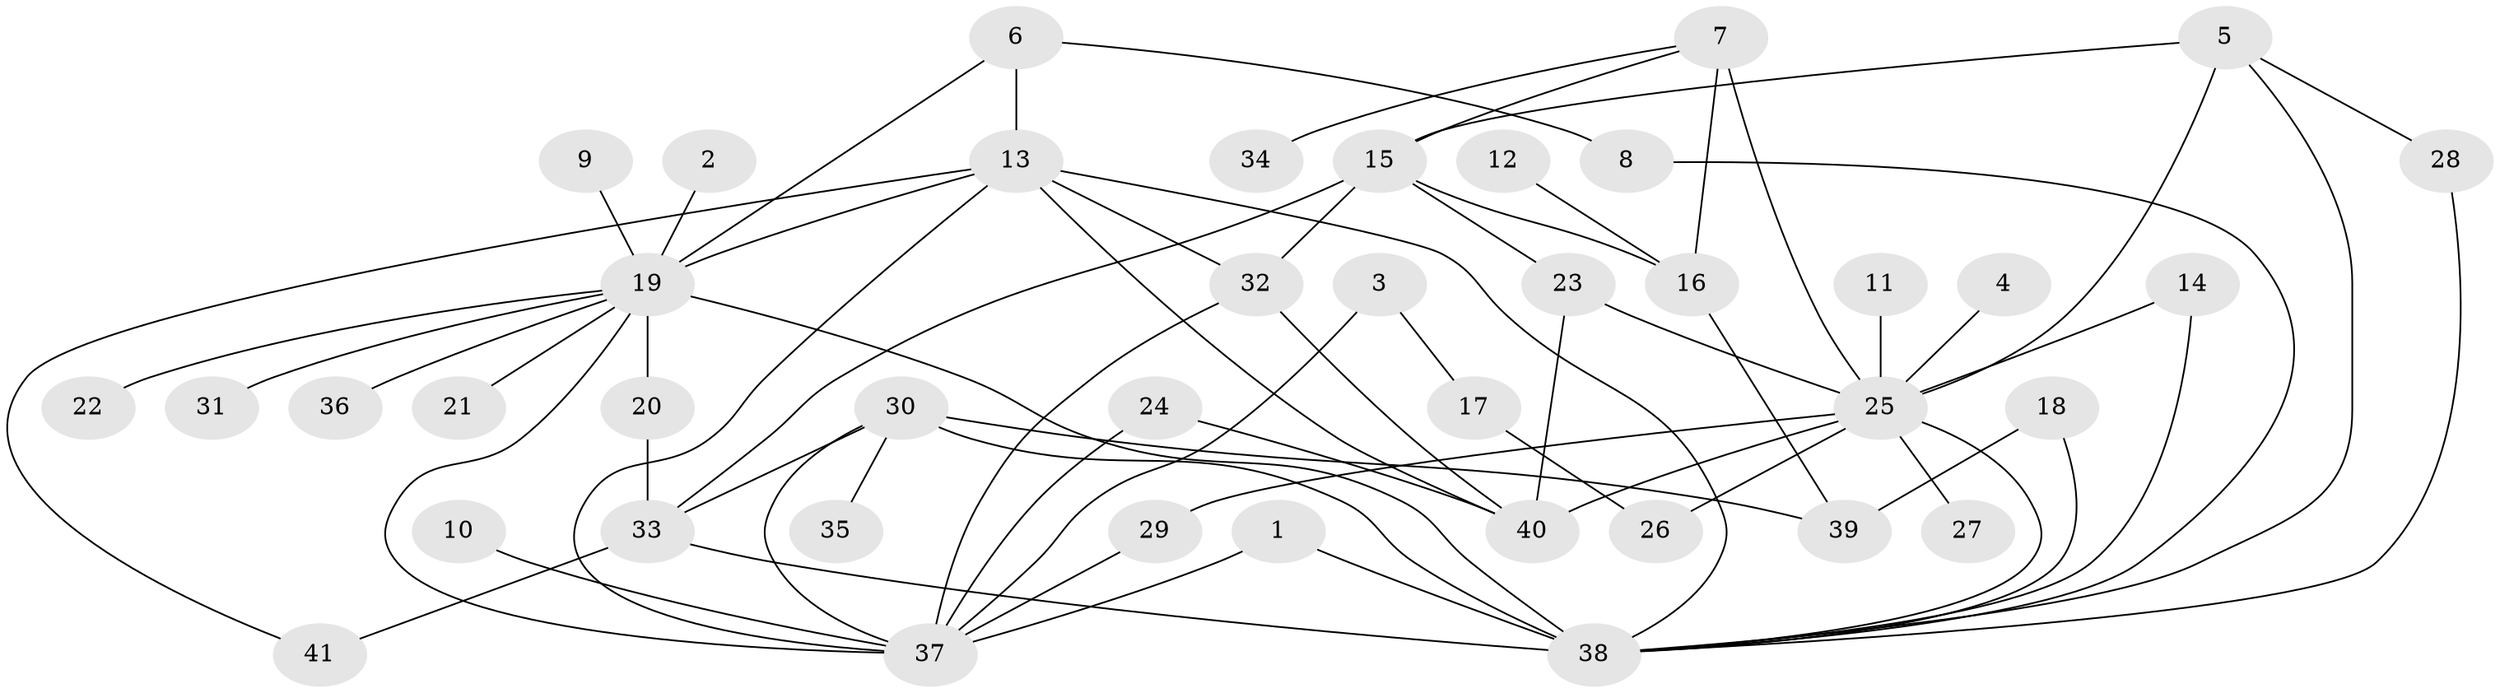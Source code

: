 // original degree distribution, {2: 0.25609756097560976, 12: 0.024390243902439025, 9: 0.012195121951219513, 17: 0.012195121951219513, 4: 0.10975609756097561, 1: 0.4146341463414634, 6: 0.012195121951219513, 5: 0.024390243902439025, 14: 0.012195121951219513, 3: 0.0975609756097561, 7: 0.024390243902439025}
// Generated by graph-tools (version 1.1) at 2025/01/03/09/25 03:01:53]
// undirected, 41 vertices, 66 edges
graph export_dot {
graph [start="1"]
  node [color=gray90,style=filled];
  1;
  2;
  3;
  4;
  5;
  6;
  7;
  8;
  9;
  10;
  11;
  12;
  13;
  14;
  15;
  16;
  17;
  18;
  19;
  20;
  21;
  22;
  23;
  24;
  25;
  26;
  27;
  28;
  29;
  30;
  31;
  32;
  33;
  34;
  35;
  36;
  37;
  38;
  39;
  40;
  41;
  1 -- 37 [weight=1.0];
  1 -- 38 [weight=1.0];
  2 -- 19 [weight=1.0];
  3 -- 17 [weight=1.0];
  3 -- 37 [weight=1.0];
  4 -- 25 [weight=1.0];
  5 -- 15 [weight=1.0];
  5 -- 25 [weight=1.0];
  5 -- 28 [weight=1.0];
  5 -- 38 [weight=1.0];
  6 -- 8 [weight=1.0];
  6 -- 13 [weight=1.0];
  6 -- 19 [weight=1.0];
  7 -- 15 [weight=1.0];
  7 -- 16 [weight=2.0];
  7 -- 25 [weight=1.0];
  7 -- 34 [weight=1.0];
  8 -- 38 [weight=1.0];
  9 -- 19 [weight=1.0];
  10 -- 37 [weight=1.0];
  11 -- 25 [weight=1.0];
  12 -- 16 [weight=1.0];
  13 -- 19 [weight=1.0];
  13 -- 32 [weight=1.0];
  13 -- 37 [weight=1.0];
  13 -- 38 [weight=1.0];
  13 -- 40 [weight=1.0];
  13 -- 41 [weight=1.0];
  14 -- 25 [weight=1.0];
  14 -- 38 [weight=1.0];
  15 -- 16 [weight=1.0];
  15 -- 23 [weight=1.0];
  15 -- 32 [weight=1.0];
  15 -- 33 [weight=1.0];
  16 -- 39 [weight=1.0];
  17 -- 26 [weight=1.0];
  18 -- 38 [weight=1.0];
  18 -- 39 [weight=1.0];
  19 -- 20 [weight=1.0];
  19 -- 21 [weight=1.0];
  19 -- 22 [weight=1.0];
  19 -- 31 [weight=1.0];
  19 -- 36 [weight=1.0];
  19 -- 37 [weight=1.0];
  19 -- 38 [weight=3.0];
  20 -- 33 [weight=1.0];
  23 -- 25 [weight=1.0];
  23 -- 40 [weight=1.0];
  24 -- 37 [weight=1.0];
  24 -- 40 [weight=1.0];
  25 -- 26 [weight=1.0];
  25 -- 27 [weight=1.0];
  25 -- 29 [weight=1.0];
  25 -- 38 [weight=1.0];
  25 -- 40 [weight=1.0];
  28 -- 38 [weight=1.0];
  29 -- 37 [weight=1.0];
  30 -- 33 [weight=1.0];
  30 -- 35 [weight=1.0];
  30 -- 37 [weight=1.0];
  30 -- 38 [weight=2.0];
  30 -- 39 [weight=1.0];
  32 -- 37 [weight=1.0];
  32 -- 40 [weight=1.0];
  33 -- 38 [weight=1.0];
  33 -- 41 [weight=1.0];
}
